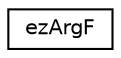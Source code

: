 digraph "Graphical Class Hierarchy"
{
 // LATEX_PDF_SIZE
  edge [fontname="Helvetica",fontsize="10",labelfontname="Helvetica",labelfontsize="10"];
  node [fontname="Helvetica",fontsize="10",shape=record];
  rankdir="LR";
  Node0 [label="ezArgF",height=0.2,width=0.4,color="black", fillcolor="white", style="filled",URL="$d7/dfa/structez_arg_f.htm",tooltip=" "];
}

